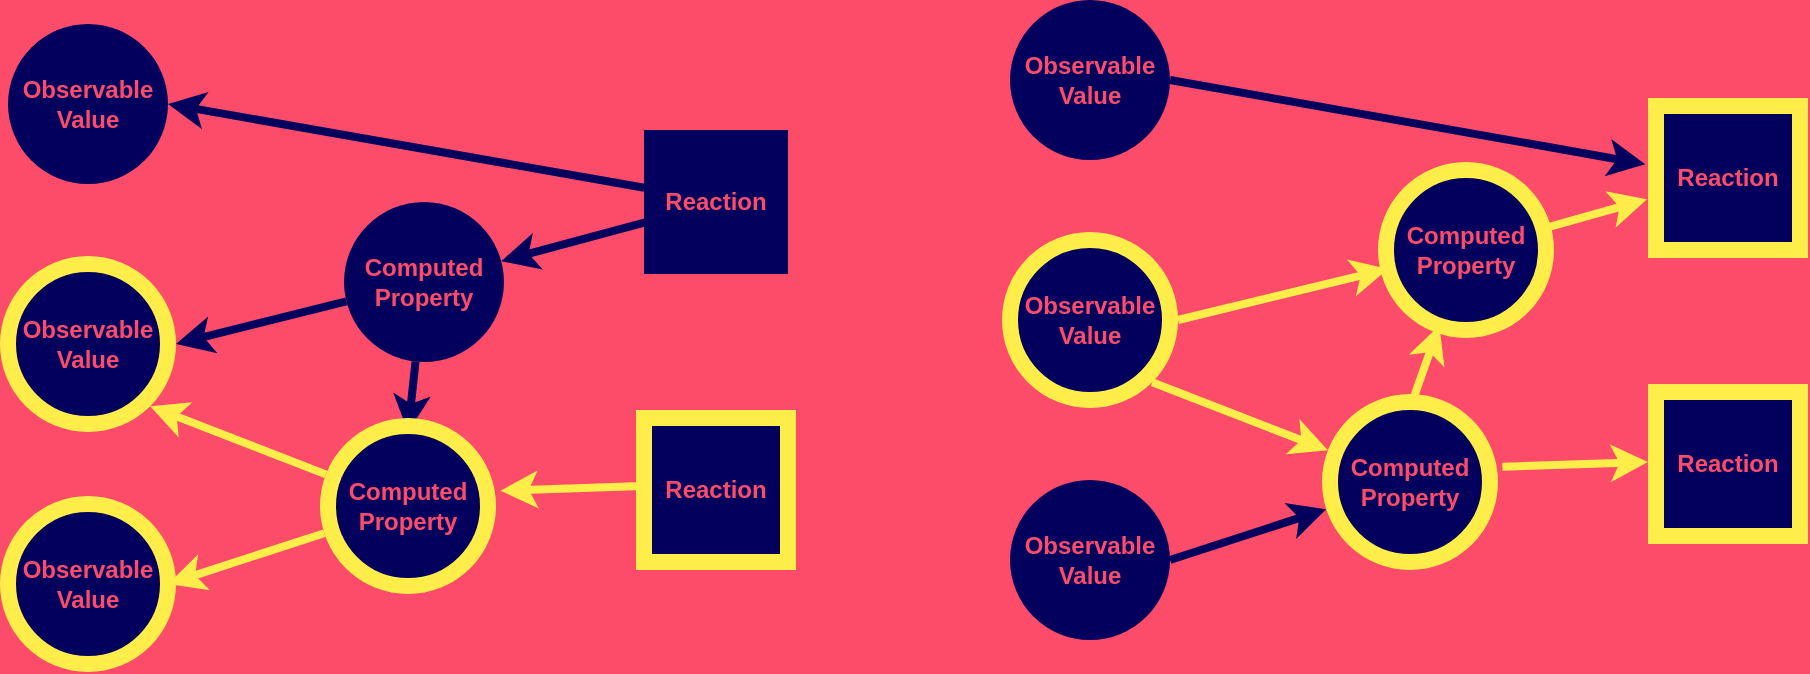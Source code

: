 <mxfile version="11.2.5" type="device" pages="1"><diagram id="0ff0392e-6119-2f87-a4b0-6f516b0cbbb7" name="Page-1"><mxGraphModel dx="1130" dy="745" grid="0" gridSize="10" guides="1" tooltips="1" connect="1" arrows="1" fold="1" page="0" pageScale="1" pageWidth="1600" pageHeight="1400" background="#FD4C69" math="0" shadow="0"><root><mxCell id="0"/><mxCell id="1" parent="0"/><mxCell id="2" value="Observable Value" style="ellipse;whiteSpace=wrap;aspect=fixed;fillColor=#03005D;strokeColor=none;strokeWidth=8;fontStyle=1;fontColor=#FD4C69;dashed=1;dashPattern=1 1;" parent="1" vertex="1"><mxGeometry x="26" y="85" width="80" height="80" as="geometry"/></mxCell><mxCell id="4" value="Observable Value" style="ellipse;whiteSpace=wrap;aspect=fixed;fillColor=#03005D;strokeColor=#FFEE4A;fontStyle=1;strokeWidth=8;fontColor=#FD4C69;" parent="1" vertex="1"><mxGeometry x="26" y="325" width="80" height="80" as="geometry"/></mxCell><mxCell id="16" style="edgeStyle=none;rounded=0;entryX=1;entryY=1;jettySize=auto;orthogonalLoop=1;strokeWidth=4;fillColor=#dae8fc;strokeColor=#FFEE4A;" parent="1" source="6" target="3" edge="1"><mxGeometry relative="1" as="geometry"/></mxCell><mxCell id="17" style="edgeStyle=none;rounded=0;entryX=1;entryY=0.5;jettySize=auto;orthogonalLoop=1;strokeWidth=4;fillColor=#dae8fc;strokeColor=#FFEE4A;" parent="1" source="6" target="4" edge="1"><mxGeometry relative="1" as="geometry"/></mxCell><mxCell id="14" style="edgeStyle=none;rounded=0;entryX=1;entryY=0.5;jettySize=auto;orthogonalLoop=1;strokeWidth=4;fillColor=#dae8fc;strokeColor=#03005D;" parent="1" target="2" edge="1"><mxGeometry relative="1" as="geometry"><mxPoint x="344.151" y="166.849" as="sourcePoint"/></mxGeometry></mxCell><mxCell id="19" style="edgeStyle=none;rounded=0;jettySize=auto;orthogonalLoop=1;strokeWidth=4;fillColor=#dae8fc;strokeColor=#03005D;" parent="1" target="9" edge="1"><mxGeometry relative="1" as="geometry"><mxPoint x="347.392" y="183.392" as="sourcePoint"/></mxGeometry></mxCell><mxCell id="18" style="edgeStyle=none;rounded=0;entryX=1.025;entryY=0.413;entryPerimeter=0;jettySize=auto;orthogonalLoop=1;strokeWidth=4;fillColor=#dae8fc;strokeColor=#FFEE4A;" parent="1" target="6" edge="1"><mxGeometry relative="1" as="geometry"><mxPoint x="343.013" y="316.034" as="sourcePoint"/></mxGeometry></mxCell><mxCell id="15" style="edgeStyle=none;rounded=0;entryX=1;entryY=0.5;jettySize=auto;orthogonalLoop=1;strokeWidth=4;fillColor=#dae8fc;strokeColor=#03005D;" parent="1" source="9" target="3" edge="1"><mxGeometry relative="1" as="geometry"/></mxCell><mxCell id="22" style="edgeStyle=none;rounded=0;entryX=0.5;entryY=0.08;jettySize=auto;orthogonalLoop=1;strokeWidth=4;fillColor=#dae8fc;strokeColor=#03005D;entryPerimeter=0;jumpSize=6;" parent="1" source="9" target="6" edge="1"><mxGeometry relative="1" as="geometry"/></mxCell><mxCell id="3" value="Observable Value" style="ellipse;whiteSpace=wrap;aspect=fixed;fillColor=#03005D;strokeColor=#FFEE4A;strokeWidth=8;fontStyle=1;perimeterSpacing=4;fontColor=#FD4C69;" parent="1" vertex="1"><mxGeometry x="26" y="205" width="80" height="80" as="geometry"/></mxCell><mxCell id="6" value="Computed Property" style="ellipse;whiteSpace=wrap;aspect=fixed;fillColor=#03005D;strokeColor=#FFEE4A;strokeWidth=8;fontStyle=1;fontColor=#FD4C69;perimeterSpacing=4;" parent="1" vertex="1"><mxGeometry x="186" y="286" width="80" height="80" as="geometry"/></mxCell><mxCell id="9" value="Computed Property" style="ellipse;whiteSpace=wrap;aspect=fixed;fillColor=#03005D;strokeColor=none;strokeWidth=8;fontColor=#FD4C69;fontStyle=1;perimeterSpacing=0;gradientColor=none;gradientDirection=east;dashed=1;dashPattern=1 1;" parent="1" vertex="1"><mxGeometry x="194" y="174" width="80" height="80" as="geometry"/></mxCell><mxCell id="40" value="Observable Value" style="ellipse;whiteSpace=wrap;aspect=fixed;fillColor=#03005D;strokeColor=none;strokeWidth=1;fontStyle=1;fontColor=#FD4C69;" parent="1" vertex="1"><mxGeometry x="527" y="73" width="80" height="80" as="geometry"/></mxCell><mxCell id="41" value="Observable Value" style="ellipse;whiteSpace=wrap;aspect=fixed;fillColor=#03005D;strokeColor=none;fontStyle=1;fontColor=#FD4C69;" parent="1" vertex="1"><mxGeometry x="527" y="313" width="80" height="80" as="geometry"/></mxCell><mxCell id="42" style="edgeStyle=none;rounded=0;entryX=1;entryY=1;jettySize=auto;orthogonalLoop=1;strokeWidth=4;fillColor=#dae8fc;strokeColor=#FFEE4A;startArrow=classic;startFill=1;endArrow=none;endFill=0;" parent="1" source="50" target="49" edge="1"><mxGeometry relative="1" as="geometry"/></mxCell><mxCell id="43" style="edgeStyle=none;rounded=0;entryX=1;entryY=0.5;jettySize=auto;orthogonalLoop=1;strokeWidth=4;fillColor=#dae8fc;strokeColor=#03005D;startArrow=classic;startFill=1;endArrow=none;endFill=0;" parent="1" source="50" target="41" edge="1"><mxGeometry relative="1" as="geometry"/></mxCell><mxCell id="44" style="edgeStyle=none;rounded=0;entryX=1;entryY=0.5;jettySize=auto;orthogonalLoop=1;strokeWidth=4;fillColor=#dae8fc;strokeColor=#03005D;startArrow=classic;startFill=1;endArrow=none;endFill=0;" parent="1" target="40" edge="1"><mxGeometry relative="1" as="geometry"><mxPoint x="844.605" y="155.072" as="sourcePoint"/></mxGeometry></mxCell><mxCell id="45" style="edgeStyle=none;rounded=0;jettySize=auto;orthogonalLoop=1;strokeWidth=4;fillColor=#dae8fc;strokeColor=#FFEE4A;endArrow=none;endFill=0;startArrow=classic;startFill=1;" parent="1" target="53" edge="1"><mxGeometry relative="1" as="geometry"><mxPoint x="845.448" y="172.663" as="sourcePoint"/></mxGeometry></mxCell><mxCell id="46" style="edgeStyle=none;rounded=0;entryX=1.025;entryY=0.413;entryPerimeter=0;jettySize=auto;orthogonalLoop=1;strokeWidth=4;fillColor=#dae8fc;strokeColor=#FFEE4A;startArrow=classic;startFill=1;endArrow=none;endFill=0;" parent="1" target="50" edge="1"><mxGeometry relative="1" as="geometry"><mxPoint x="846.013" y="304.017" as="sourcePoint"/></mxGeometry></mxCell><mxCell id="47" style="edgeStyle=none;rounded=0;entryX=1;entryY=0.5;jettySize=auto;orthogonalLoop=1;strokeWidth=4;fillColor=#dae8fc;strokeColor=#FFEE4A;startArrow=classic;startFill=1;endArrow=none;endFill=0;" parent="1" source="53" target="49" edge="1"><mxGeometry relative="1" as="geometry"/></mxCell><mxCell id="48" style="edgeStyle=none;rounded=0;entryX=0.5;entryY=0.08;jettySize=auto;orthogonalLoop=1;strokeWidth=4;fillColor=#dae8fc;strokeColor=#FFEE4A;entryPerimeter=0;jumpSize=6;startArrow=classic;startFill=1;endArrow=none;endFill=0;" parent="1" source="53" target="50" edge="1"><mxGeometry relative="1" as="geometry"/></mxCell><mxCell id="49" value="Observable Value" style="ellipse;whiteSpace=wrap;aspect=fixed;fillColor=#03005D;strokeColor=#FFEE4A;strokeWidth=8;fontStyle=1;perimeterSpacing=4;fontColor=#FD4C69;" parent="1" vertex="1"><mxGeometry x="527" y="193" width="80" height="80" as="geometry"/></mxCell><mxCell id="50" value="Computed Property" style="ellipse;whiteSpace=wrap;aspect=fixed;fillColor=#03005D;strokeColor=#FFEE4A;strokeWidth=8;fontStyle=1;fontColor=#FD4C69;perimeterSpacing=4;" parent="1" vertex="1"><mxGeometry x="687" y="274" width="80" height="80" as="geometry"/></mxCell><mxCell id="53" value="Computed Property" style="ellipse;whiteSpace=wrap;aspect=fixed;fillColor=#03005D;strokeColor=#FFEE4A;strokeWidth=8;fontColor=#FD4C69;fontStyle=1;perimeterSpacing=0;" parent="1" vertex="1"><mxGeometry x="715" y="158" width="80" height="80" as="geometry"/></mxCell><mxCell id="9olDpax5re3fcD1P3kPx-55" value="Reaction" style="whiteSpace=wrap;html=1;aspect=fixed;dashed=1;dashPattern=1 1;strokeColor=none;strokeWidth=8;fillColor=#03005D;fontFamily=Helvetica;fontColor=#FD4C69;fontStyle=1" vertex="1" parent="1"><mxGeometry x="344" y="138" width="72" height="72" as="geometry"/></mxCell><mxCell id="9olDpax5re3fcD1P3kPx-58" value="Reaction" style="whiteSpace=wrap;html=1;aspect=fixed;strokeColor=#FFEE4A;strokeWidth=8;fillColor=#03005D;fontFamily=Helvetica;fontColor=#FD4C69;fontStyle=1" vertex="1" parent="1"><mxGeometry x="344" y="282" width="72" height="72" as="geometry"/></mxCell><mxCell id="9olDpax5re3fcD1P3kPx-61" value="Reaction" style="whiteSpace=wrap;html=1;aspect=fixed;strokeColor=#FFEE4A;strokeWidth=8;fillColor=#03005D;fontFamily=Helvetica;fontColor=#FD4C69;fontStyle=1" vertex="1" parent="1"><mxGeometry x="850" y="126" width="72" height="72" as="geometry"/></mxCell><mxCell id="9olDpax5re3fcD1P3kPx-62" value="Reaction" style="whiteSpace=wrap;html=1;aspect=fixed;strokeColor=#FFEE4A;strokeWidth=8;fillColor=#03005D;fontFamily=Helvetica;fontColor=#FD4C69;fontStyle=1" vertex="1" parent="1"><mxGeometry x="850" y="269" width="72" height="72" as="geometry"/></mxCell></root></mxGraphModel></diagram></mxfile>